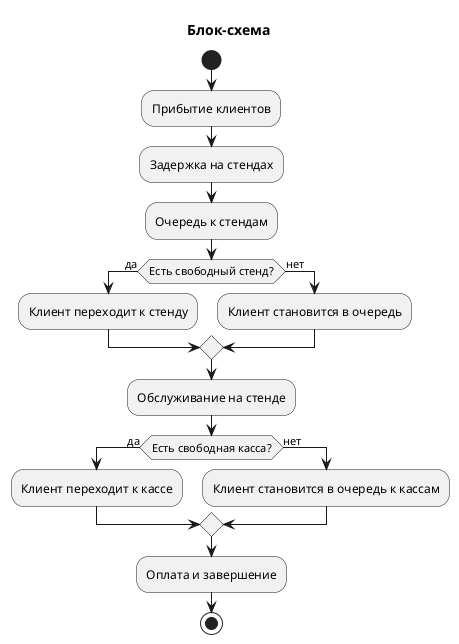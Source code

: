 @startuml

title "Блок-схема"

start
:Прибытие клиентов;
:Задержка на стендах;
:Очередь к стендам;
if (Есть свободный стенд?) then (да)
  :Клиент переходит к стенду;
else (нет)
  :Клиент становится в очередь;
endif
:Обслуживание на стенде;
if (Есть свободная касса?) then (да)
  :Клиент переходит к кассе;
else (нет)
  :Клиент становится в очередь к кассам;
endif
:Оплата и завершение;
stop
@enduml
